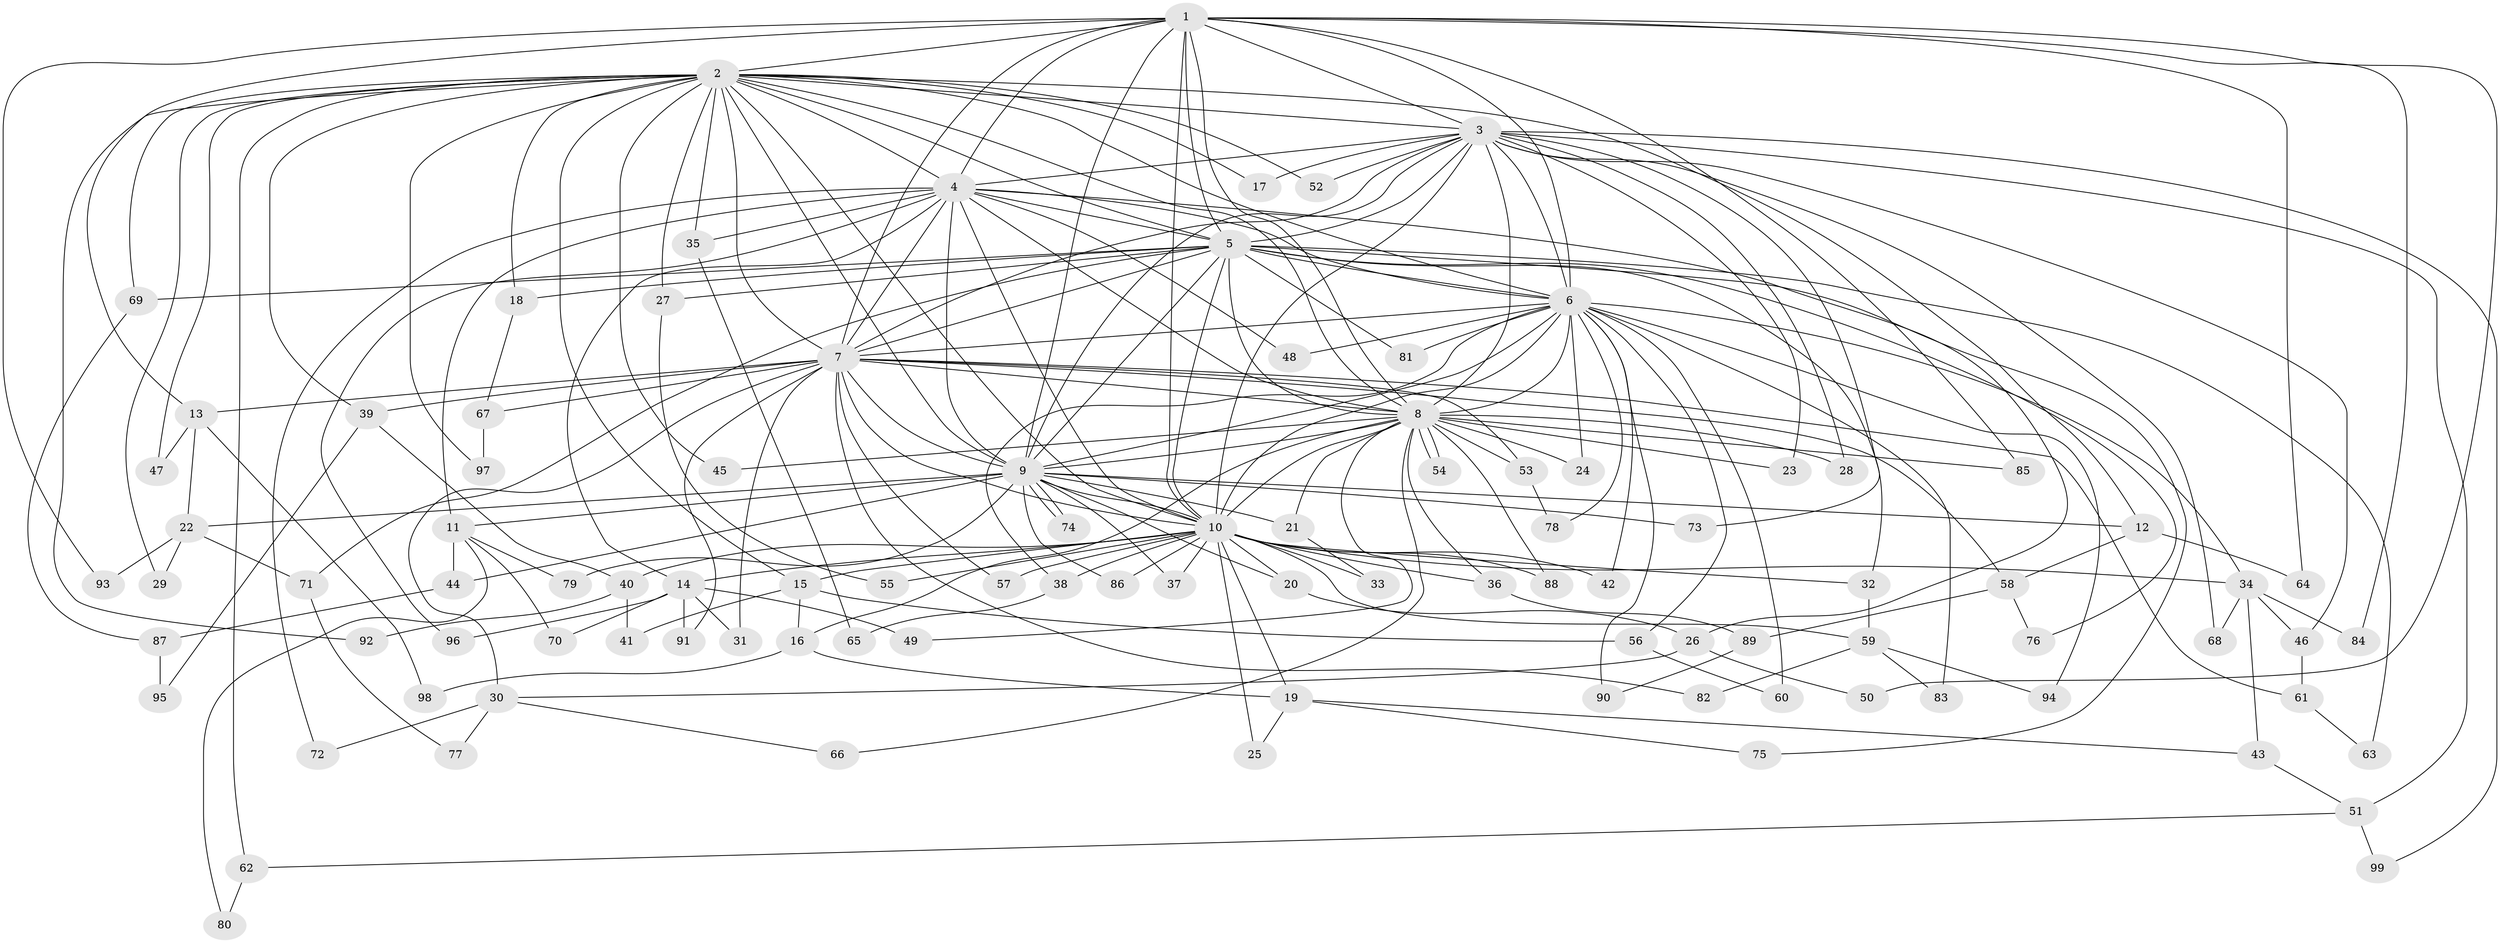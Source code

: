 // coarse degree distribution, {14: 0.013333333333333334, 22: 0.02666666666666667, 16: 0.02666666666666667, 23: 0.013333333333333334, 19: 0.013333333333333334, 18: 0.013333333333333334, 21: 0.013333333333333334, 6: 0.02666666666666667, 4: 0.08, 5: 0.05333333333333334, 7: 0.04, 3: 0.18666666666666668, 2: 0.49333333333333335}
// Generated by graph-tools (version 1.1) at 2025/23/03/03/25 07:23:46]
// undirected, 99 vertices, 223 edges
graph export_dot {
graph [start="1"]
  node [color=gray90,style=filled];
  1;
  2;
  3;
  4;
  5;
  6;
  7;
  8;
  9;
  10;
  11;
  12;
  13;
  14;
  15;
  16;
  17;
  18;
  19;
  20;
  21;
  22;
  23;
  24;
  25;
  26;
  27;
  28;
  29;
  30;
  31;
  32;
  33;
  34;
  35;
  36;
  37;
  38;
  39;
  40;
  41;
  42;
  43;
  44;
  45;
  46;
  47;
  48;
  49;
  50;
  51;
  52;
  53;
  54;
  55;
  56;
  57;
  58;
  59;
  60;
  61;
  62;
  63;
  64;
  65;
  66;
  67;
  68;
  69;
  70;
  71;
  72;
  73;
  74;
  75;
  76;
  77;
  78;
  79;
  80;
  81;
  82;
  83;
  84;
  85;
  86;
  87;
  88;
  89;
  90;
  91;
  92;
  93;
  94;
  95;
  96;
  97;
  98;
  99;
  1 -- 2;
  1 -- 3;
  1 -- 4;
  1 -- 5;
  1 -- 6;
  1 -- 7;
  1 -- 8;
  1 -- 9;
  1 -- 10;
  1 -- 13;
  1 -- 50;
  1 -- 64;
  1 -- 84;
  1 -- 85;
  1 -- 93;
  2 -- 3;
  2 -- 4;
  2 -- 5;
  2 -- 6;
  2 -- 7;
  2 -- 8;
  2 -- 9;
  2 -- 10;
  2 -- 12;
  2 -- 15;
  2 -- 17;
  2 -- 18;
  2 -- 27;
  2 -- 29;
  2 -- 35;
  2 -- 39;
  2 -- 45;
  2 -- 47;
  2 -- 52;
  2 -- 62;
  2 -- 69;
  2 -- 92;
  2 -- 97;
  3 -- 4;
  3 -- 5;
  3 -- 6;
  3 -- 7;
  3 -- 8;
  3 -- 9;
  3 -- 10;
  3 -- 17;
  3 -- 23;
  3 -- 28;
  3 -- 46;
  3 -- 51;
  3 -- 52;
  3 -- 68;
  3 -- 73;
  3 -- 99;
  4 -- 5;
  4 -- 6;
  4 -- 7;
  4 -- 8;
  4 -- 9;
  4 -- 10;
  4 -- 11;
  4 -- 14;
  4 -- 26;
  4 -- 35;
  4 -- 48;
  4 -- 72;
  4 -- 96;
  5 -- 6;
  5 -- 7;
  5 -- 8;
  5 -- 9;
  5 -- 10;
  5 -- 18;
  5 -- 27;
  5 -- 32;
  5 -- 63;
  5 -- 69;
  5 -- 71;
  5 -- 75;
  5 -- 76;
  5 -- 81;
  6 -- 7;
  6 -- 8;
  6 -- 9;
  6 -- 10;
  6 -- 24;
  6 -- 34;
  6 -- 38;
  6 -- 42;
  6 -- 48;
  6 -- 56;
  6 -- 60;
  6 -- 78;
  6 -- 81;
  6 -- 83;
  6 -- 90;
  6 -- 94;
  7 -- 8;
  7 -- 9;
  7 -- 10;
  7 -- 13;
  7 -- 30;
  7 -- 31;
  7 -- 39;
  7 -- 53;
  7 -- 57;
  7 -- 58;
  7 -- 61;
  7 -- 67;
  7 -- 82;
  7 -- 91;
  8 -- 9;
  8 -- 10;
  8 -- 16;
  8 -- 21;
  8 -- 23;
  8 -- 24;
  8 -- 28;
  8 -- 36;
  8 -- 45;
  8 -- 49;
  8 -- 53;
  8 -- 54;
  8 -- 54;
  8 -- 66;
  8 -- 85;
  8 -- 88;
  9 -- 10;
  9 -- 11;
  9 -- 12;
  9 -- 20;
  9 -- 21;
  9 -- 22;
  9 -- 37;
  9 -- 44;
  9 -- 73;
  9 -- 74;
  9 -- 74;
  9 -- 79;
  9 -- 86;
  10 -- 14;
  10 -- 15;
  10 -- 19;
  10 -- 20;
  10 -- 25;
  10 -- 32;
  10 -- 33;
  10 -- 34;
  10 -- 36;
  10 -- 37;
  10 -- 38;
  10 -- 40;
  10 -- 42;
  10 -- 55;
  10 -- 57;
  10 -- 59;
  10 -- 86;
  10 -- 88;
  11 -- 44;
  11 -- 70;
  11 -- 79;
  11 -- 80;
  12 -- 58;
  12 -- 64;
  13 -- 22;
  13 -- 47;
  13 -- 98;
  14 -- 31;
  14 -- 49;
  14 -- 70;
  14 -- 91;
  14 -- 96;
  15 -- 16;
  15 -- 41;
  15 -- 56;
  16 -- 19;
  16 -- 98;
  18 -- 67;
  19 -- 25;
  19 -- 43;
  19 -- 75;
  20 -- 26;
  21 -- 33;
  22 -- 29;
  22 -- 71;
  22 -- 93;
  26 -- 30;
  26 -- 50;
  27 -- 55;
  30 -- 66;
  30 -- 72;
  30 -- 77;
  32 -- 59;
  34 -- 43;
  34 -- 46;
  34 -- 68;
  34 -- 84;
  35 -- 65;
  36 -- 89;
  38 -- 65;
  39 -- 40;
  39 -- 95;
  40 -- 41;
  40 -- 92;
  43 -- 51;
  44 -- 87;
  46 -- 61;
  51 -- 62;
  51 -- 99;
  53 -- 78;
  56 -- 60;
  58 -- 76;
  58 -- 89;
  59 -- 82;
  59 -- 83;
  59 -- 94;
  61 -- 63;
  62 -- 80;
  67 -- 97;
  69 -- 87;
  71 -- 77;
  87 -- 95;
  89 -- 90;
}
